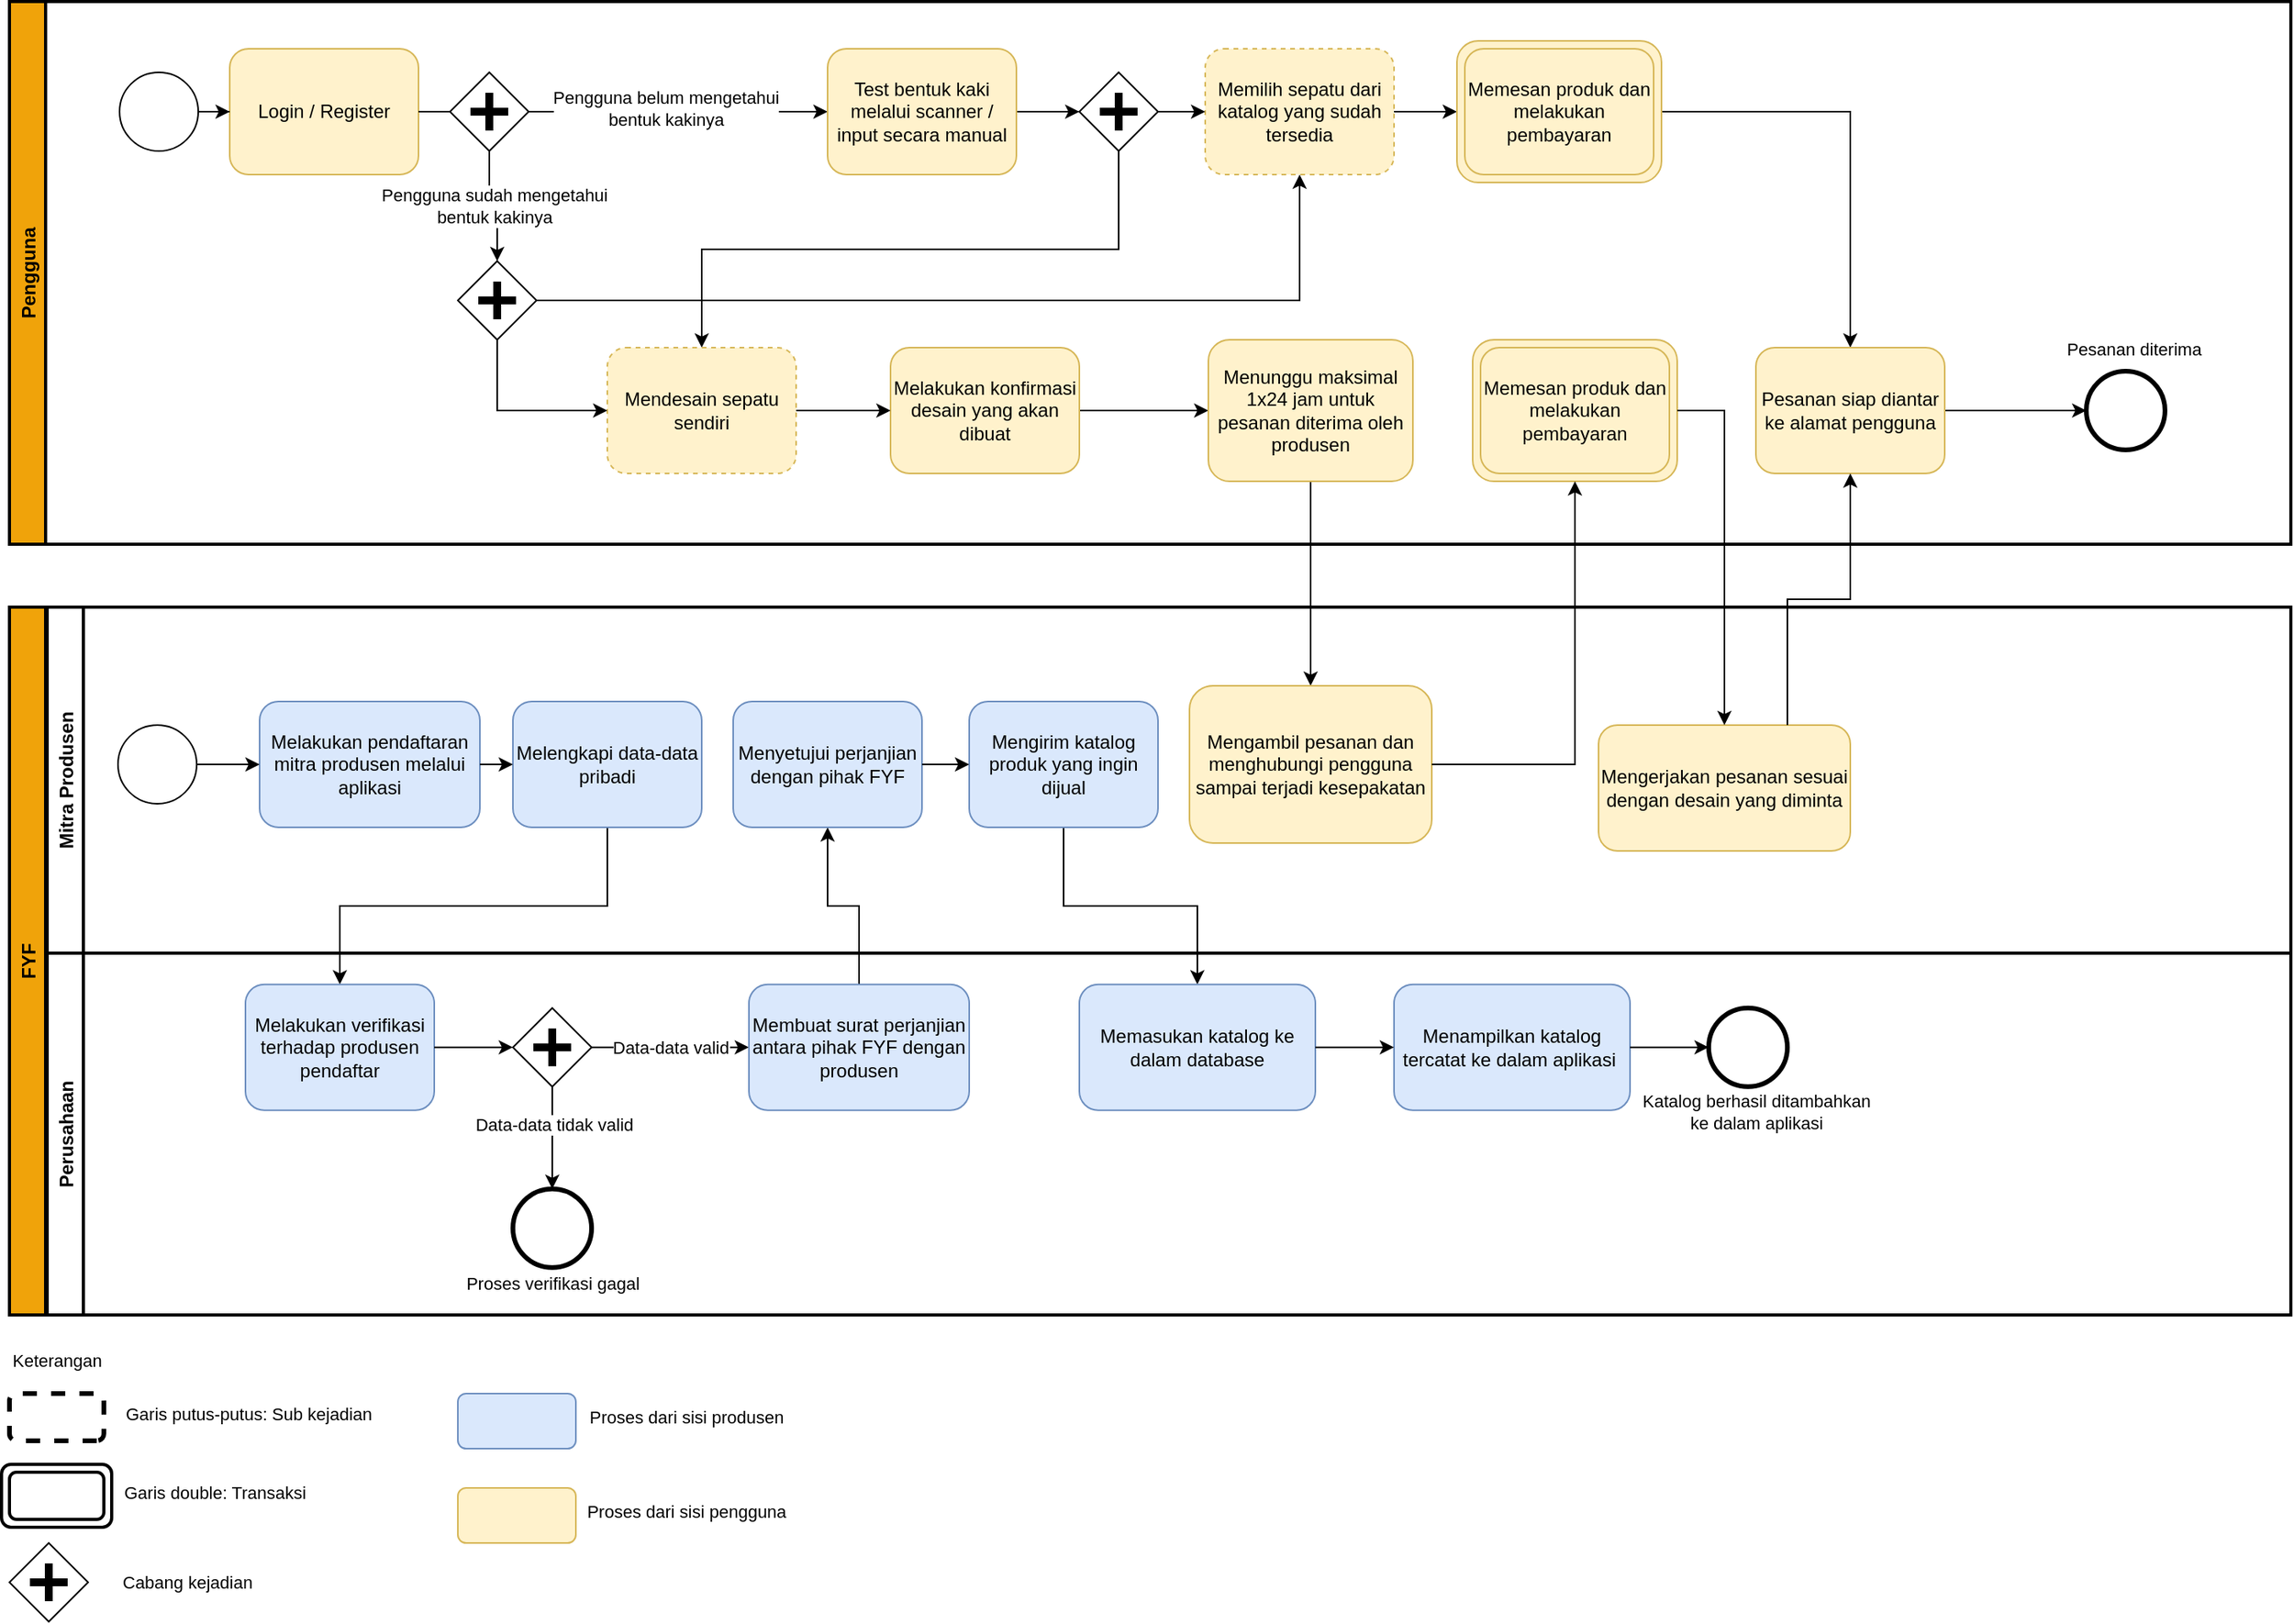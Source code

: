 <mxfile version="15.5.1" type="github">
  <diagram name="Page-1" id="2a216829-ef6e-dabb-86c1-c78162f3ba2b">
    <mxGraphModel dx="2418" dy="1252" grid="1" gridSize="10" guides="1" tooltips="1" connect="1" arrows="1" fold="1" page="1" pageScale="1" pageWidth="1654" pageHeight="1169" background="none" math="0" shadow="0">
      <root>
        <mxCell id="0" />
        <mxCell id="1" parent="0" />
        <mxCell id="Wa7Ze1t4FrO4flp-7U7v-22" value="" style="shape=ext;rounded=1;html=1;whiteSpace=wrap;strokeWidth=2;direction=west;" vertex="1" parent="1">
          <mxGeometry x="135" y="960" width="70" height="40" as="geometry" />
        </mxCell>
        <mxCell id="Wa7Ze1t4FrO4flp-7U7v-3" style="edgeStyle=orthogonalEdgeStyle;rounded=0;orthogonalLoop=1;jettySize=auto;html=1;exitX=0.5;exitY=1;exitDx=0;exitDy=0;entryX=0.5;entryY=0;entryDx=0;entryDy=0;" edge="1" parent="1" source="Dv8NxLVURrwp6jhn14WJ-44" target="Dv8NxLVURrwp6jhn14WJ-32">
          <mxGeometry relative="1" as="geometry" />
        </mxCell>
        <mxCell id="7a84cebc1def654-1" value="" style="shape=mxgraph.bpmn.shape;html=1;verticalLabelPosition=bottom;labelBackgroundColor=#ffffff;verticalAlign=top;perimeter=ellipsePerimeter;outline=standard;symbol=general;" parent="1" vertex="1">
          <mxGeometry x="210" y="75" width="50" height="50" as="geometry" />
        </mxCell>
        <mxCell id="7a84cebc1def654-2" value="Login / Register" style="shape=ext;rounded=1;html=1;whiteSpace=wrap;fillColor=#fff2cc;strokeColor=#d6b656;" parent="1" vertex="1">
          <mxGeometry x="280" y="60" width="120" height="80" as="geometry" />
        </mxCell>
        <mxCell id="Dv8NxLVURrwp6jhn14WJ-28" style="edgeStyle=orthogonalEdgeStyle;rounded=0;orthogonalLoop=1;jettySize=auto;html=1;exitX=1;exitY=0.5;exitDx=0;exitDy=0;entryX=0;entryY=0.5;entryDx=0;entryDy=0;" parent="1" target="Dv8NxLVURrwp6jhn14WJ-14" edge="1" source="Dv8NxLVURrwp6jhn14WJ-33">
          <mxGeometry relative="1" as="geometry">
            <mxPoint x="790" y="100" as="sourcePoint" />
          </mxGeometry>
        </mxCell>
        <mxCell id="Dv8NxLVURrwp6jhn14WJ-43" style="edgeStyle=orthogonalEdgeStyle;rounded=0;orthogonalLoop=1;jettySize=auto;html=1;exitX=1;exitY=0.5;exitDx=0;exitDy=0;entryX=0;entryY=0.5;entryDx=0;entryDy=0;" parent="1" source="7a84cebc1def654-12" target="Dv8NxLVURrwp6jhn14WJ-44" edge="1">
          <mxGeometry relative="1" as="geometry">
            <mxPoint x="850" y="290" as="targetPoint" />
          </mxGeometry>
        </mxCell>
        <mxCell id="7a84cebc1def654-12" value="Melakukan konfirmasi desain yang akan dibuat" style="html=1;whiteSpace=wrap;rounded=1;fillColor=#fff2cc;strokeColor=#d6b656;" parent="1" vertex="1">
          <mxGeometry x="700" y="250" width="120" height="80" as="geometry" />
        </mxCell>
        <mxCell id="7a84cebc1def654-26" value="" style="shape=mxgraph.bpmn.shape;html=1;verticalLabelPosition=bottom;labelBackgroundColor=#ffffff;verticalAlign=top;perimeter=ellipsePerimeter;outline=end;symbol=general;" parent="1" vertex="1">
          <mxGeometry x="1460" y="265.0" width="50" height="50" as="geometry" />
        </mxCell>
        <mxCell id="7a84cebc1def654-36" style="edgeStyle=orthogonalEdgeStyle;rounded=0;html=1;jettySize=auto;orthogonalLoop=1;" parent="1" source="7a84cebc1def654-1" target="7a84cebc1def654-2" edge="1">
          <mxGeometry relative="1" as="geometry" />
        </mxCell>
        <mxCell id="7a84cebc1def654-39" style="edgeStyle=orthogonalEdgeStyle;rounded=0;html=1;jettySize=auto;orthogonalLoop=1;entryX=0;entryY=0.5;entryDx=0;entryDy=0;startArrow=none;" parent="1" source="Dv8NxLVURrwp6jhn14WJ-34" edge="1" target="Dv8NxLVURrwp6jhn14WJ-33">
          <mxGeometry relative="1" as="geometry">
            <mxPoint x="490" y="100" as="targetPoint" />
          </mxGeometry>
        </mxCell>
        <mxCell id="Wa7Ze1t4FrO4flp-7U7v-15" value="Pengguna belum mengetahui&lt;br&gt;bentuk kakinya" style="edgeLabel;html=1;align=center;verticalAlign=middle;resizable=0;points=[];" vertex="1" connectable="0" parent="7a84cebc1def654-39">
          <mxGeometry x="-0.088" y="2" relative="1" as="geometry">
            <mxPoint as="offset" />
          </mxGeometry>
        </mxCell>
        <mxCell id="Dv8NxLVURrwp6jhn14WJ-27" style="edgeStyle=orthogonalEdgeStyle;rounded=0;orthogonalLoop=1;jettySize=auto;html=1;exitX=1;exitY=0.5;exitDx=0;exitDy=0;entryX=0;entryY=0.5;entryDx=0;entryDy=0;" parent="1" source="Dv8NxLVURrwp6jhn14WJ-9" target="Dv8NxLVURrwp6jhn14WJ-46" edge="1">
          <mxGeometry relative="1" as="geometry">
            <mxPoint x="1060" y="100" as="targetPoint" />
          </mxGeometry>
        </mxCell>
        <mxCell id="Dv8NxLVURrwp6jhn14WJ-9" value="Memilih sepatu dari katalog yang sudah tersedia" style="shape=ext;rounded=1;html=1;whiteSpace=wrap;fillColor=#fff2cc;strokeColor=#d6b656;dashed=1;" parent="1" vertex="1">
          <mxGeometry x="900" y="60" width="120" height="80" as="geometry" />
        </mxCell>
        <mxCell id="Dv8NxLVURrwp6jhn14WJ-21" style="edgeStyle=orthogonalEdgeStyle;rounded=0;orthogonalLoop=1;jettySize=auto;html=1;exitX=1;exitY=0.5;exitDx=0;exitDy=0;entryX=0;entryY=0.5;entryDx=0;entryDy=0;" parent="1" source="Dv8NxLVURrwp6jhn14WJ-14" target="Dv8NxLVURrwp6jhn14WJ-9" edge="1">
          <mxGeometry relative="1" as="geometry" />
        </mxCell>
        <mxCell id="Dv8NxLVURrwp6jhn14WJ-24" style="edgeStyle=orthogonalEdgeStyle;rounded=0;orthogonalLoop=1;jettySize=auto;html=1;exitX=0.5;exitY=1;exitDx=0;exitDy=0;entryX=0.5;entryY=0;entryDx=0;entryDy=0;" parent="1" source="Dv8NxLVURrwp6jhn14WJ-14" target="Dv8NxLVURrwp6jhn14WJ-25" edge="1">
          <mxGeometry relative="1" as="geometry">
            <mxPoint x="840" y="350" as="targetPoint" />
          </mxGeometry>
        </mxCell>
        <mxCell id="Dv8NxLVURrwp6jhn14WJ-14" value="" style="shape=mxgraph.bpmn.shape;html=1;verticalLabelPosition=bottom;labelBackgroundColor=#ffffff;verticalAlign=top;perimeter=rhombusPerimeter;background=gateway;outline=none;symbol=parallelGw;" parent="1" vertex="1">
          <mxGeometry x="820" y="75" width="50" height="50" as="geometry" />
        </mxCell>
        <mxCell id="Dv8NxLVURrwp6jhn14WJ-30" style="edgeStyle=orthogonalEdgeStyle;rounded=0;orthogonalLoop=1;jettySize=auto;html=1;exitX=1;exitY=0.5;exitDx=0;exitDy=0;entryX=0;entryY=0.5;entryDx=0;entryDy=0;" parent="1" source="Dv8NxLVURrwp6jhn14WJ-25" target="7a84cebc1def654-12" edge="1">
          <mxGeometry relative="1" as="geometry" />
        </mxCell>
        <mxCell id="Dv8NxLVURrwp6jhn14WJ-25" value="Mendesain sepatu sendiri" style="shape=ext;rounded=1;html=1;whiteSpace=wrap;fillColor=#fff2cc;strokeColor=#d6b656;dashed=1;" parent="1" vertex="1">
          <mxGeometry x="520" y="250" width="120" height="80" as="geometry" />
        </mxCell>
        <mxCell id="Dv8NxLVURrwp6jhn14WJ-33" value="Test bentuk kaki melalui scanner / input secara manual" style="shape=ext;rounded=1;html=1;whiteSpace=wrap;fillColor=#fff2cc;strokeColor=#d6b656;" parent="1" vertex="1">
          <mxGeometry x="660" y="60" width="120" height="80" as="geometry" />
        </mxCell>
        <mxCell id="Dv8NxLVURrwp6jhn14WJ-37" value="Pengguna sudah mengetahui &lt;br&gt;bentuk kakinya" style="edgeStyle=orthogonalEdgeStyle;rounded=0;orthogonalLoop=1;jettySize=auto;html=1;exitX=0.5;exitY=1;exitDx=0;exitDy=0;entryX=0.5;entryY=0;entryDx=0;entryDy=0;" parent="1" source="Dv8NxLVURrwp6jhn14WJ-34" target="Dv8NxLVURrwp6jhn14WJ-39" edge="1">
          <mxGeometry relative="1" as="geometry">
            <mxPoint x="444.471" y="190" as="targetPoint" />
          </mxGeometry>
        </mxCell>
        <mxCell id="Dv8NxLVURrwp6jhn14WJ-34" value="" style="shape=mxgraph.bpmn.shape;html=1;verticalLabelPosition=bottom;labelBackgroundColor=#ffffff;verticalAlign=top;perimeter=rhombusPerimeter;background=gateway;outline=none;symbol=parallelGw;" parent="1" vertex="1">
          <mxGeometry x="420" y="75" width="50" height="50" as="geometry" />
        </mxCell>
        <mxCell id="Dv8NxLVURrwp6jhn14WJ-36" value="" style="edgeStyle=orthogonalEdgeStyle;rounded=0;html=1;jettySize=auto;orthogonalLoop=1;entryX=0;entryY=0.5;entryDx=0;entryDy=0;endArrow=none;" parent="1" source="7a84cebc1def654-2" target="Dv8NxLVURrwp6jhn14WJ-34" edge="1">
          <mxGeometry relative="1" as="geometry">
            <mxPoint x="430" y="100" as="sourcePoint" />
            <mxPoint x="490" y="100" as="targetPoint" />
          </mxGeometry>
        </mxCell>
        <mxCell id="Dv8NxLVURrwp6jhn14WJ-40" style="edgeStyle=orthogonalEdgeStyle;rounded=0;orthogonalLoop=1;jettySize=auto;html=1;exitX=1;exitY=0.5;exitDx=0;exitDy=0;entryX=0.5;entryY=1;entryDx=0;entryDy=0;" parent="1" source="Dv8NxLVURrwp6jhn14WJ-39" target="Dv8NxLVURrwp6jhn14WJ-9" edge="1">
          <mxGeometry relative="1" as="geometry" />
        </mxCell>
        <mxCell id="Dv8NxLVURrwp6jhn14WJ-41" style="edgeStyle=orthogonalEdgeStyle;rounded=0;orthogonalLoop=1;jettySize=auto;html=1;exitX=0.5;exitY=1;exitDx=0;exitDy=0;entryX=0;entryY=0.5;entryDx=0;entryDy=0;" parent="1" source="Dv8NxLVURrwp6jhn14WJ-39" target="Dv8NxLVURrwp6jhn14WJ-25" edge="1">
          <mxGeometry relative="1" as="geometry" />
        </mxCell>
        <mxCell id="Dv8NxLVURrwp6jhn14WJ-55" style="edgeStyle=orthogonalEdgeStyle;rounded=0;orthogonalLoop=1;jettySize=auto;html=1;exitX=1;exitY=0.5;exitDx=0;exitDy=0;entryX=0.5;entryY=0;entryDx=0;entryDy=0;" parent="1" source="Dv8NxLVURrwp6jhn14WJ-46" target="Dv8NxLVURrwp6jhn14WJ-54" edge="1">
          <mxGeometry relative="1" as="geometry" />
        </mxCell>
        <mxCell id="Dv8NxLVURrwp6jhn14WJ-46" value="Memesan produk dan melakukan pembayaran" style="shape=ext;rounded=1;html=1;whiteSpace=wrap;fillColor=#fff2cc;strokeColor=#d6b656;" parent="1" vertex="1">
          <mxGeometry x="1060" y="55" width="130" height="90" as="geometry" />
        </mxCell>
        <mxCell id="Dv8NxLVURrwp6jhn14WJ-47" value="Memesan produk dan melakukan pembayaran" style="shape=ext;rounded=1;html=1;whiteSpace=wrap;fillColor=#fff2cc;strokeColor=#d6b656;" parent="1" vertex="1">
          <mxGeometry x="1065" y="60" width="120" height="80" as="geometry" />
        </mxCell>
        <mxCell id="Dv8NxLVURrwp6jhn14WJ-58" style="edgeStyle=orthogonalEdgeStyle;rounded=0;orthogonalLoop=1;jettySize=auto;html=1;exitX=1;exitY=0.5;exitDx=0;exitDy=0;entryX=0;entryY=0.5;entryDx=0;entryDy=0;" parent="1" source="Dv8NxLVURrwp6jhn14WJ-54" target="7a84cebc1def654-26" edge="1">
          <mxGeometry relative="1" as="geometry" />
        </mxCell>
        <mxCell id="Dv8NxLVURrwp6jhn14WJ-54" value="Pesanan siap diantar ke alamat pengguna" style="html=1;whiteSpace=wrap;rounded=1;fillColor=#fff2cc;strokeColor=#d6b656;" parent="1" vertex="1">
          <mxGeometry x="1250" y="250" width="120" height="80" as="geometry" />
        </mxCell>
        <mxCell id="Dv8NxLVURrwp6jhn14WJ-90" value="Pengguna" style="swimlane;horizontal=0;strokeWidth=2;fillColor=#f0a30a;strokeColor=#000000;fontColor=#000000;" parent="1" vertex="1">
          <mxGeometry x="140" y="30" width="1450" height="345" as="geometry" />
        </mxCell>
        <mxCell id="Dv8NxLVURrwp6jhn14WJ-39" value="" style="shape=mxgraph.bpmn.shape;html=1;verticalLabelPosition=bottom;labelBackgroundColor=#ffffff;verticalAlign=top;perimeter=rhombusPerimeter;background=gateway;outline=none;symbol=parallelGw;" parent="Dv8NxLVURrwp6jhn14WJ-90" vertex="1">
          <mxGeometry x="285" y="165" width="50" height="50" as="geometry" />
        </mxCell>
        <mxCell id="Dv8NxLVURrwp6jhn14WJ-44" value="Menunggu maksimal 1x24 jam untuk pesanan diterima oleh produsen" style="shape=ext;rounded=1;html=1;whiteSpace=wrap;fillColor=#fff2cc;strokeColor=#d6b656;" parent="Dv8NxLVURrwp6jhn14WJ-90" vertex="1">
          <mxGeometry x="762" y="215" width="130" height="90" as="geometry" />
        </mxCell>
        <mxCell id="Wa7Ze1t4FrO4flp-7U7v-9" value="Memesan produk dan melakukan pembayaran" style="shape=ext;rounded=1;html=1;whiteSpace=wrap;fillColor=#fff2cc;strokeColor=#d6b656;" vertex="1" parent="Dv8NxLVURrwp6jhn14WJ-90">
          <mxGeometry x="930" y="215" width="130" height="90" as="geometry" />
        </mxCell>
        <mxCell id="Wa7Ze1t4FrO4flp-7U7v-10" value="Memesan produk dan melakukan pembayaran" style="shape=ext;rounded=1;html=1;whiteSpace=wrap;fillColor=#fff2cc;strokeColor=#d6b656;" vertex="1" parent="Dv8NxLVURrwp6jhn14WJ-90">
          <mxGeometry x="935" y="220" width="120" height="80" as="geometry" />
        </mxCell>
        <mxCell id="Dv8NxLVURrwp6jhn14WJ-91" value="FYF" style="swimlane;horizontal=0;strokeWidth=2;fillColor=#f0a30a;strokeColor=#000000;fontColor=#000000;" parent="1" vertex="1">
          <mxGeometry x="140" y="415" width="1450" height="450" as="geometry" />
        </mxCell>
        <mxCell id="Dv8NxLVURrwp6jhn14WJ-65" style="edgeStyle=orthogonalEdgeStyle;rounded=0;orthogonalLoop=1;jettySize=auto;html=1;exitX=0.5;exitY=1;exitDx=0;exitDy=0;entryX=0.5;entryY=0;entryDx=0;entryDy=0;" parent="Dv8NxLVURrwp6jhn14WJ-91" source="Dv8NxLVURrwp6jhn14WJ-62" target="Dv8NxLVURrwp6jhn14WJ-64" edge="1">
          <mxGeometry relative="1" as="geometry" />
        </mxCell>
        <mxCell id="Dv8NxLVURrwp6jhn14WJ-78" style="edgeStyle=orthogonalEdgeStyle;rounded=0;orthogonalLoop=1;jettySize=auto;html=1;exitX=0.5;exitY=0;exitDx=0;exitDy=0;entryX=0.5;entryY=1;entryDx=0;entryDy=0;" parent="Dv8NxLVURrwp6jhn14WJ-91" source="Dv8NxLVURrwp6jhn14WJ-76" target="Dv8NxLVURrwp6jhn14WJ-77" edge="1">
          <mxGeometry relative="1" as="geometry" />
        </mxCell>
        <mxCell id="Dv8NxLVURrwp6jhn14WJ-86" style="edgeStyle=orthogonalEdgeStyle;rounded=0;orthogonalLoop=1;jettySize=auto;html=1;exitX=0.5;exitY=1;exitDx=0;exitDy=0;entryX=0.5;entryY=0;entryDx=0;entryDy=0;" parent="Dv8NxLVURrwp6jhn14WJ-91" source="Dv8NxLVURrwp6jhn14WJ-81" target="Dv8NxLVURrwp6jhn14WJ-83" edge="1">
          <mxGeometry relative="1" as="geometry" />
        </mxCell>
        <mxCell id="Dv8NxLVURrwp6jhn14WJ-92" value="Mitra Produsen" style="swimlane;horizontal=0;strokeColor=#000000;strokeWidth=2;" parent="Dv8NxLVURrwp6jhn14WJ-91" vertex="1">
          <mxGeometry x="24" width="1426" height="220" as="geometry" />
        </mxCell>
        <mxCell id="Dv8NxLVURrwp6jhn14WJ-53" value="Mengerjakan pesanan sesuai dengan desain yang diminta" style="html=1;whiteSpace=wrap;rounded=1;fillColor=#fff2cc;strokeColor=#d6b656;" parent="Dv8NxLVURrwp6jhn14WJ-92" vertex="1">
          <mxGeometry x="986" y="75.0" width="160" height="80" as="geometry" />
        </mxCell>
        <mxCell id="Dv8NxLVURrwp6jhn14WJ-59" value="" style="shape=mxgraph.bpmn.shape;html=1;verticalLabelPosition=bottom;labelBackgroundColor=#ffffff;verticalAlign=top;perimeter=ellipsePerimeter;outline=standard;symbol=general;" parent="Dv8NxLVURrwp6jhn14WJ-92" vertex="1">
          <mxGeometry x="45" y="75.0" width="50" height="50" as="geometry" />
        </mxCell>
        <mxCell id="Dv8NxLVURrwp6jhn14WJ-60" value="Melakukan pendaftaran mitra produsen melalui aplikasi" style="shape=ext;rounded=1;html=1;whiteSpace=wrap;fillColor=#dae8fc;strokeColor=#6c8ebf;" parent="Dv8NxLVURrwp6jhn14WJ-92" vertex="1">
          <mxGeometry x="135" y="60.0" width="140" height="80" as="geometry" />
        </mxCell>
        <mxCell id="Dv8NxLVURrwp6jhn14WJ-74" style="edgeStyle=orthogonalEdgeStyle;rounded=0;orthogonalLoop=1;jettySize=auto;html=1;exitX=1;exitY=0.5;exitDx=0;exitDy=0;entryX=0;entryY=0.5;entryDx=0;entryDy=0;" parent="Dv8NxLVURrwp6jhn14WJ-92" source="Dv8NxLVURrwp6jhn14WJ-59" target="Dv8NxLVURrwp6jhn14WJ-60" edge="1">
          <mxGeometry relative="1" as="geometry" />
        </mxCell>
        <mxCell id="Dv8NxLVURrwp6jhn14WJ-62" value="Melengkapi data-data pribadi" style="shape=ext;rounded=1;html=1;whiteSpace=wrap;fillColor=#dae8fc;strokeColor=#6c8ebf;" parent="Dv8NxLVURrwp6jhn14WJ-92" vertex="1">
          <mxGeometry x="296" y="60.0" width="120" height="80" as="geometry" />
        </mxCell>
        <mxCell id="Dv8NxLVURrwp6jhn14WJ-63" style="edgeStyle=orthogonalEdgeStyle;rounded=0;orthogonalLoop=1;jettySize=auto;html=1;exitX=1;exitY=0.5;exitDx=0;exitDy=0;entryX=0;entryY=0.5;entryDx=0;entryDy=0;" parent="Dv8NxLVURrwp6jhn14WJ-92" source="Dv8NxLVURrwp6jhn14WJ-60" target="Dv8NxLVURrwp6jhn14WJ-62" edge="1">
          <mxGeometry relative="1" as="geometry" />
        </mxCell>
        <mxCell id="Dv8NxLVURrwp6jhn14WJ-77" value="Menyetujui perjanjian dengan pihak FYF" style="shape=ext;rounded=1;html=1;whiteSpace=wrap;fillColor=#dae8fc;strokeColor=#6c8ebf;" parent="Dv8NxLVURrwp6jhn14WJ-92" vertex="1">
          <mxGeometry x="436" y="60.0" width="120" height="80" as="geometry" />
        </mxCell>
        <mxCell id="Dv8NxLVURrwp6jhn14WJ-81" value="Mengirim katalog produk yang ingin dijual" style="shape=ext;rounded=1;html=1;whiteSpace=wrap;fillColor=#dae8fc;strokeColor=#6c8ebf;" parent="Dv8NxLVURrwp6jhn14WJ-92" vertex="1">
          <mxGeometry x="586" y="60.0" width="120" height="80" as="geometry" />
        </mxCell>
        <mxCell id="Dv8NxLVURrwp6jhn14WJ-82" style="edgeStyle=orthogonalEdgeStyle;rounded=0;orthogonalLoop=1;jettySize=auto;html=1;exitX=1;exitY=0.5;exitDx=0;exitDy=0;entryX=0;entryY=0.5;entryDx=0;entryDy=0;" parent="Dv8NxLVURrwp6jhn14WJ-92" source="Dv8NxLVURrwp6jhn14WJ-77" target="Dv8NxLVURrwp6jhn14WJ-81" edge="1">
          <mxGeometry relative="1" as="geometry" />
        </mxCell>
        <mxCell id="Dv8NxLVURrwp6jhn14WJ-32" value="Mengambil pesanan dan menghubungi pengguna sampai terjadi kesepakatan" style="shape=ext;rounded=1;html=1;whiteSpace=wrap;fillColor=#fff2cc;strokeColor=#d6b656;" parent="Dv8NxLVURrwp6jhn14WJ-92" vertex="1">
          <mxGeometry x="726" y="50" width="154" height="100" as="geometry" />
        </mxCell>
        <mxCell id="Dv8NxLVURrwp6jhn14WJ-105" value="Perusahaan" style="swimlane;horizontal=0;strokeColor=#000000;strokeWidth=2;" parent="Dv8NxLVURrwp6jhn14WJ-91" vertex="1">
          <mxGeometry x="24" y="220" width="1426" height="230" as="geometry" />
        </mxCell>
        <mxCell id="Dv8NxLVURrwp6jhn14WJ-64" value="Melakukan verifikasi terhadap produsen pendaftar" style="shape=ext;rounded=1;html=1;whiteSpace=wrap;fillColor=#dae8fc;strokeColor=#6c8ebf;" parent="Dv8NxLVURrwp6jhn14WJ-105" vertex="1">
          <mxGeometry x="126" y="19.86" width="120" height="80" as="geometry" />
        </mxCell>
        <mxCell id="Dv8NxLVURrwp6jhn14WJ-75" value="Data-data valid" style="edgeStyle=orthogonalEdgeStyle;rounded=0;orthogonalLoop=1;jettySize=auto;html=1;exitX=1;exitY=0.5;exitDx=0;exitDy=0;entryX=0;entryY=0.5;entryDx=0;entryDy=0;" parent="Dv8NxLVURrwp6jhn14WJ-105" source="Dv8NxLVURrwp6jhn14WJ-66" target="Dv8NxLVURrwp6jhn14WJ-76" edge="1">
          <mxGeometry relative="1" as="geometry">
            <mxPoint x="386" y="59.86" as="targetPoint" />
          </mxGeometry>
        </mxCell>
        <mxCell id="Dv8NxLVURrwp6jhn14WJ-66" value="" style="shape=mxgraph.bpmn.shape;html=1;verticalLabelPosition=bottom;labelBackgroundColor=#ffffff;verticalAlign=top;perimeter=rhombusPerimeter;background=gateway;outline=none;symbol=parallelGw;" parent="Dv8NxLVURrwp6jhn14WJ-105" vertex="1">
          <mxGeometry x="296" y="34.86" width="50" height="50" as="geometry" />
        </mxCell>
        <mxCell id="Dv8NxLVURrwp6jhn14WJ-67" style="edgeStyle=orthogonalEdgeStyle;rounded=0;orthogonalLoop=1;jettySize=auto;html=1;exitX=1;exitY=0.5;exitDx=0;exitDy=0;entryX=0;entryY=0.5;entryDx=0;entryDy=0;" parent="Dv8NxLVURrwp6jhn14WJ-105" source="Dv8NxLVURrwp6jhn14WJ-64" target="Dv8NxLVURrwp6jhn14WJ-66" edge="1">
          <mxGeometry relative="1" as="geometry" />
        </mxCell>
        <mxCell id="Dv8NxLVURrwp6jhn14WJ-69" value="" style="shape=mxgraph.bpmn.shape;html=1;verticalLabelPosition=bottom;labelBackgroundColor=#ffffff;verticalAlign=top;perimeter=ellipsePerimeter;outline=end;symbol=general;" parent="Dv8NxLVURrwp6jhn14WJ-105" vertex="1">
          <mxGeometry x="296" y="149.86" width="50" height="50" as="geometry" />
        </mxCell>
        <mxCell id="Dv8NxLVURrwp6jhn14WJ-70" style="edgeStyle=orthogonalEdgeStyle;rounded=0;orthogonalLoop=1;jettySize=auto;html=1;exitX=0.5;exitY=1;exitDx=0;exitDy=0;entryX=0.5;entryY=0;entryDx=0;entryDy=0;" parent="Dv8NxLVURrwp6jhn14WJ-105" source="Dv8NxLVURrwp6jhn14WJ-66" target="Dv8NxLVURrwp6jhn14WJ-69" edge="1">
          <mxGeometry relative="1" as="geometry" />
        </mxCell>
        <mxCell id="Dv8NxLVURrwp6jhn14WJ-71" value="Data-data tidak valid" style="edgeLabel;html=1;align=center;verticalAlign=middle;resizable=0;points=[];" parent="Dv8NxLVURrwp6jhn14WJ-70" vertex="1" connectable="0">
          <mxGeometry x="-0.26" y="1" relative="1" as="geometry">
            <mxPoint as="offset" />
          </mxGeometry>
        </mxCell>
        <mxCell id="Dv8NxLVURrwp6jhn14WJ-72" value="Proses verifikasi gagal" style="edgeLabel;html=1;align=center;verticalAlign=middle;resizable=0;points=[];" parent="Dv8NxLVURrwp6jhn14WJ-70" vertex="1" connectable="0">
          <mxGeometry x="-0.26" y="1" relative="1" as="geometry">
            <mxPoint x="-1" y="101" as="offset" />
          </mxGeometry>
        </mxCell>
        <mxCell id="Dv8NxLVURrwp6jhn14WJ-73" value="Pesanan diterima" style="edgeLabel;html=1;align=center;verticalAlign=middle;resizable=0;points=[];" parent="Dv8NxLVURrwp6jhn14WJ-70" vertex="1" connectable="0">
          <mxGeometry x="-0.26" y="1" relative="1" as="geometry">
            <mxPoint x="1004" y="-493" as="offset" />
          </mxGeometry>
        </mxCell>
        <mxCell id="Dv8NxLVURrwp6jhn14WJ-89" value="Katalog berhasil ditambahkan&lt;br&gt;ke dalam aplikasi" style="edgeLabel;html=1;align=center;verticalAlign=middle;resizable=0;points=[];" parent="Dv8NxLVURrwp6jhn14WJ-70" vertex="1" connectable="0">
          <mxGeometry x="-0.26" y="1" relative="1" as="geometry">
            <mxPoint x="764" y="-8" as="offset" />
          </mxGeometry>
        </mxCell>
        <mxCell id="Wa7Ze1t4FrO4flp-7U7v-18" value="&lt;div&gt;Keterangan&lt;/div&gt;" style="edgeLabel;html=1;align=left;verticalAlign=middle;resizable=0;points=[];" vertex="1" connectable="0" parent="Dv8NxLVURrwp6jhn14WJ-70">
          <mxGeometry x="-0.26" y="1" relative="1" as="geometry">
            <mxPoint x="-346" y="150" as="offset" />
          </mxGeometry>
        </mxCell>
        <mxCell id="Wa7Ze1t4FrO4flp-7U7v-19" value="&lt;div&gt;Garis putus-putus: Sub kejadian&lt;/div&gt;" style="edgeLabel;html=1;align=left;verticalAlign=middle;resizable=0;points=[];" vertex="1" connectable="0" parent="Dv8NxLVURrwp6jhn14WJ-70">
          <mxGeometry x="-0.26" y="1" relative="1" as="geometry">
            <mxPoint x="-274" y="184" as="offset" />
          </mxGeometry>
        </mxCell>
        <mxCell id="Wa7Ze1t4FrO4flp-7U7v-23" value="&lt;div&gt;Garis double: Transaksi&lt;/div&gt;" style="edgeLabel;html=1;align=left;verticalAlign=middle;resizable=0;points=[];" vertex="1" connectable="0" parent="Dv8NxLVURrwp6jhn14WJ-70">
          <mxGeometry x="-0.26" y="1" relative="1" as="geometry">
            <mxPoint x="-275" y="234" as="offset" />
          </mxGeometry>
        </mxCell>
        <mxCell id="Wa7Ze1t4FrO4flp-7U7v-25" value="&lt;div&gt;Cabang kejadian&lt;/div&gt;" style="edgeLabel;html=1;align=left;verticalAlign=middle;resizable=0;points=[];" vertex="1" connectable="0" parent="Dv8NxLVURrwp6jhn14WJ-70">
          <mxGeometry x="-0.26" y="1" relative="1" as="geometry">
            <mxPoint x="-276" y="291" as="offset" />
          </mxGeometry>
        </mxCell>
        <mxCell id="Wa7Ze1t4FrO4flp-7U7v-39" value="Proses dari sisi pengguna" style="edgeLabel;html=1;align=center;verticalAlign=middle;resizable=0;points=[];" vertex="1" connectable="0" parent="Dv8NxLVURrwp6jhn14WJ-70">
          <mxGeometry x="-0.26" y="1" relative="1" as="geometry">
            <mxPoint x="84" y="246" as="offset" />
          </mxGeometry>
        </mxCell>
        <mxCell id="Wa7Ze1t4FrO4flp-7U7v-40" value="Proses dari sisi produsen" style="edgeLabel;html=1;align=center;verticalAlign=middle;resizable=0;points=[];" vertex="1" connectable="0" parent="Dv8NxLVURrwp6jhn14WJ-70">
          <mxGeometry x="-0.26" y="1" relative="1" as="geometry">
            <mxPoint x="84" y="186" as="offset" />
          </mxGeometry>
        </mxCell>
        <mxCell id="Dv8NxLVURrwp6jhn14WJ-76" value="Membuat surat perjanjian antara pihak FYF dengan produsen" style="shape=ext;rounded=1;html=1;whiteSpace=wrap;fillColor=#dae8fc;strokeColor=#6c8ebf;" parent="Dv8NxLVURrwp6jhn14WJ-105" vertex="1">
          <mxGeometry x="446" y="19.86" width="140" height="80" as="geometry" />
        </mxCell>
        <mxCell id="Dv8NxLVURrwp6jhn14WJ-83" value="Memasukan katalog ke dalam database" style="shape=ext;rounded=1;html=1;whiteSpace=wrap;fillColor=#dae8fc;strokeColor=#6c8ebf;" parent="Dv8NxLVURrwp6jhn14WJ-105" vertex="1">
          <mxGeometry x="656" y="19.86" width="150" height="80" as="geometry" />
        </mxCell>
        <mxCell id="Dv8NxLVURrwp6jhn14WJ-84" value="Menampilkan katalog tercatat ke dalam aplikasi&amp;nbsp;" style="shape=ext;rounded=1;html=1;whiteSpace=wrap;fillColor=#dae8fc;strokeColor=#6c8ebf;" parent="Dv8NxLVURrwp6jhn14WJ-105" vertex="1">
          <mxGeometry x="856" y="19.86" width="150" height="80" as="geometry" />
        </mxCell>
        <mxCell id="Dv8NxLVURrwp6jhn14WJ-85" style="edgeStyle=orthogonalEdgeStyle;rounded=0;orthogonalLoop=1;jettySize=auto;html=1;exitX=1;exitY=0.5;exitDx=0;exitDy=0;entryX=0;entryY=0.5;entryDx=0;entryDy=0;" parent="Dv8NxLVURrwp6jhn14WJ-105" source="Dv8NxLVURrwp6jhn14WJ-83" target="Dv8NxLVURrwp6jhn14WJ-84" edge="1">
          <mxGeometry relative="1" as="geometry" />
        </mxCell>
        <mxCell id="Dv8NxLVURrwp6jhn14WJ-87" value="" style="shape=mxgraph.bpmn.shape;html=1;verticalLabelPosition=bottom;labelBackgroundColor=#ffffff;verticalAlign=top;perimeter=ellipsePerimeter;outline=end;symbol=general;" parent="Dv8NxLVURrwp6jhn14WJ-105" vertex="1">
          <mxGeometry x="1056" y="34.86" width="50" height="50" as="geometry" />
        </mxCell>
        <mxCell id="Dv8NxLVURrwp6jhn14WJ-88" style="edgeStyle=orthogonalEdgeStyle;rounded=0;orthogonalLoop=1;jettySize=auto;html=1;exitX=1;exitY=0.5;exitDx=0;exitDy=0;entryX=0;entryY=0.5;entryDx=0;entryDy=0;" parent="Dv8NxLVURrwp6jhn14WJ-105" source="Dv8NxLVURrwp6jhn14WJ-84" target="Dv8NxLVURrwp6jhn14WJ-87" edge="1">
          <mxGeometry relative="1" as="geometry" />
        </mxCell>
        <mxCell id="Wa7Ze1t4FrO4flp-7U7v-11" style="edgeStyle=orthogonalEdgeStyle;rounded=0;orthogonalLoop=1;jettySize=auto;html=1;exitX=1;exitY=0.5;exitDx=0;exitDy=0;entryX=0.5;entryY=1;entryDx=0;entryDy=0;endArrow=classic;endFill=1;" edge="1" parent="1" source="Dv8NxLVURrwp6jhn14WJ-32" target="Wa7Ze1t4FrO4flp-7U7v-9">
          <mxGeometry relative="1" as="geometry" />
        </mxCell>
        <mxCell id="Wa7Ze1t4FrO4flp-7U7v-12" style="edgeStyle=orthogonalEdgeStyle;rounded=0;orthogonalLoop=1;jettySize=auto;html=1;exitX=1;exitY=0.5;exitDx=0;exitDy=0;entryX=0.5;entryY=0;entryDx=0;entryDy=0;endArrow=classic;endFill=1;" edge="1" parent="1" source="Wa7Ze1t4FrO4flp-7U7v-9" target="Dv8NxLVURrwp6jhn14WJ-53">
          <mxGeometry relative="1" as="geometry">
            <mxPoint x="1215" y="475" as="targetPoint" />
            <Array as="points">
              <mxPoint x="1230" y="290" />
            </Array>
          </mxGeometry>
        </mxCell>
        <mxCell id="Wa7Ze1t4FrO4flp-7U7v-14" style="edgeStyle=orthogonalEdgeStyle;rounded=0;orthogonalLoop=1;jettySize=auto;html=1;exitX=0.75;exitY=0;exitDx=0;exitDy=0;entryX=0.5;entryY=1;entryDx=0;entryDy=0;endArrow=classic;endFill=1;" edge="1" parent="1" source="Dv8NxLVURrwp6jhn14WJ-53" target="Dv8NxLVURrwp6jhn14WJ-54">
          <mxGeometry relative="1" as="geometry" />
        </mxCell>
        <mxCell id="Wa7Ze1t4FrO4flp-7U7v-17" value="" style="shape=ext;rounded=1;html=1;whiteSpace=wrap;dashed=1;strokeWidth=3;direction=west;" vertex="1" parent="1">
          <mxGeometry x="140" y="915" width="60" height="30" as="geometry" />
        </mxCell>
        <mxCell id="Wa7Ze1t4FrO4flp-7U7v-20" value="" style="shape=ext;rounded=1;html=1;whiteSpace=wrap;strokeWidth=2;direction=west;" vertex="1" parent="1">
          <mxGeometry x="140" y="965" width="60" height="30" as="geometry" />
        </mxCell>
        <mxCell id="Wa7Ze1t4FrO4flp-7U7v-24" value="" style="shape=mxgraph.bpmn.shape;html=1;verticalLabelPosition=bottom;labelBackgroundColor=#ffffff;verticalAlign=top;perimeter=rhombusPerimeter;background=gateway;outline=none;symbol=parallelGw;" vertex="1" parent="1">
          <mxGeometry x="140" y="1010" width="50" height="50" as="geometry" />
        </mxCell>
        <mxCell id="Wa7Ze1t4FrO4flp-7U7v-26" value="" style="shape=ext;rounded=1;html=1;whiteSpace=wrap;fillColor=#dae8fc;strokeColor=#6c8ebf;" vertex="1" parent="1">
          <mxGeometry x="425" y="915" width="75" height="35" as="geometry" />
        </mxCell>
        <mxCell id="Wa7Ze1t4FrO4flp-7U7v-28" value="" style="shape=ext;rounded=1;html=1;whiteSpace=wrap;fillColor=#fff2cc;strokeColor=#d6b656;" vertex="1" parent="1">
          <mxGeometry x="425" y="975" width="75" height="35" as="geometry" />
        </mxCell>
      </root>
    </mxGraphModel>
  </diagram>
</mxfile>
